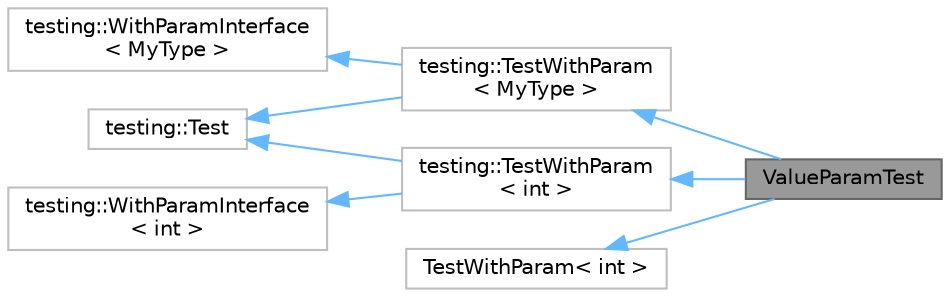 digraph "ValueParamTest"
{
 // LATEX_PDF_SIZE
  bgcolor="transparent";
  edge [fontname=Helvetica,fontsize=10,labelfontname=Helvetica,labelfontsize=10];
  node [fontname=Helvetica,fontsize=10,shape=box,height=0.2,width=0.4];
  rankdir="LR";
  Node1 [id="Node000001",label="ValueParamTest",height=0.2,width=0.4,color="gray40", fillcolor="grey60", style="filled", fontcolor="black",tooltip=" "];
  Node2 -> Node1 [id="edge8_Node000001_Node000002",dir="back",color="steelblue1",style="solid",tooltip=" "];
  Node2 [id="Node000002",label="testing::TestWithParam\l\< MyType \>",height=0.2,width=0.4,color="grey75", fillcolor="white", style="filled",URL="$classtesting_1_1_test_with_param.html",tooltip=" "];
  Node3 -> Node2 [id="edge9_Node000002_Node000003",dir="back",color="steelblue1",style="solid",tooltip=" "];
  Node3 [id="Node000003",label="testing::Test",height=0.2,width=0.4,color="grey75", fillcolor="white", style="filled",URL="$classtesting_1_1_test.html",tooltip=" "];
  Node4 -> Node2 [id="edge10_Node000002_Node000004",dir="back",color="steelblue1",style="solid",tooltip=" "];
  Node4 [id="Node000004",label="testing::WithParamInterface\l\< MyType \>",height=0.2,width=0.4,color="grey75", fillcolor="white", style="filled",URL="$classtesting_1_1_with_param_interface.html",tooltip=" "];
  Node5 -> Node1 [id="edge11_Node000001_Node000005",dir="back",color="steelblue1",style="solid",tooltip=" "];
  Node5 [id="Node000005",label="testing::TestWithParam\l\< int \>",height=0.2,width=0.4,color="grey75", fillcolor="white", style="filled",URL="$classtesting_1_1_test_with_param.html",tooltip=" "];
  Node3 -> Node5 [id="edge12_Node000005_Node000003",dir="back",color="steelblue1",style="solid",tooltip=" "];
  Node6 -> Node5 [id="edge13_Node000005_Node000006",dir="back",color="steelblue1",style="solid",tooltip=" "];
  Node6 [id="Node000006",label="testing::WithParamInterface\l\< int \>",height=0.2,width=0.4,color="grey75", fillcolor="white", style="filled",URL="$classtesting_1_1_with_param_interface.html",tooltip=" "];
  Node7 -> Node1 [id="edge14_Node000001_Node000007",dir="back",color="steelblue1",style="solid",tooltip=" "];
  Node7 [id="Node000007",label="TestWithParam\< int \>",height=0.2,width=0.4,color="grey75", fillcolor="white", style="filled",tooltip=" "];
}
